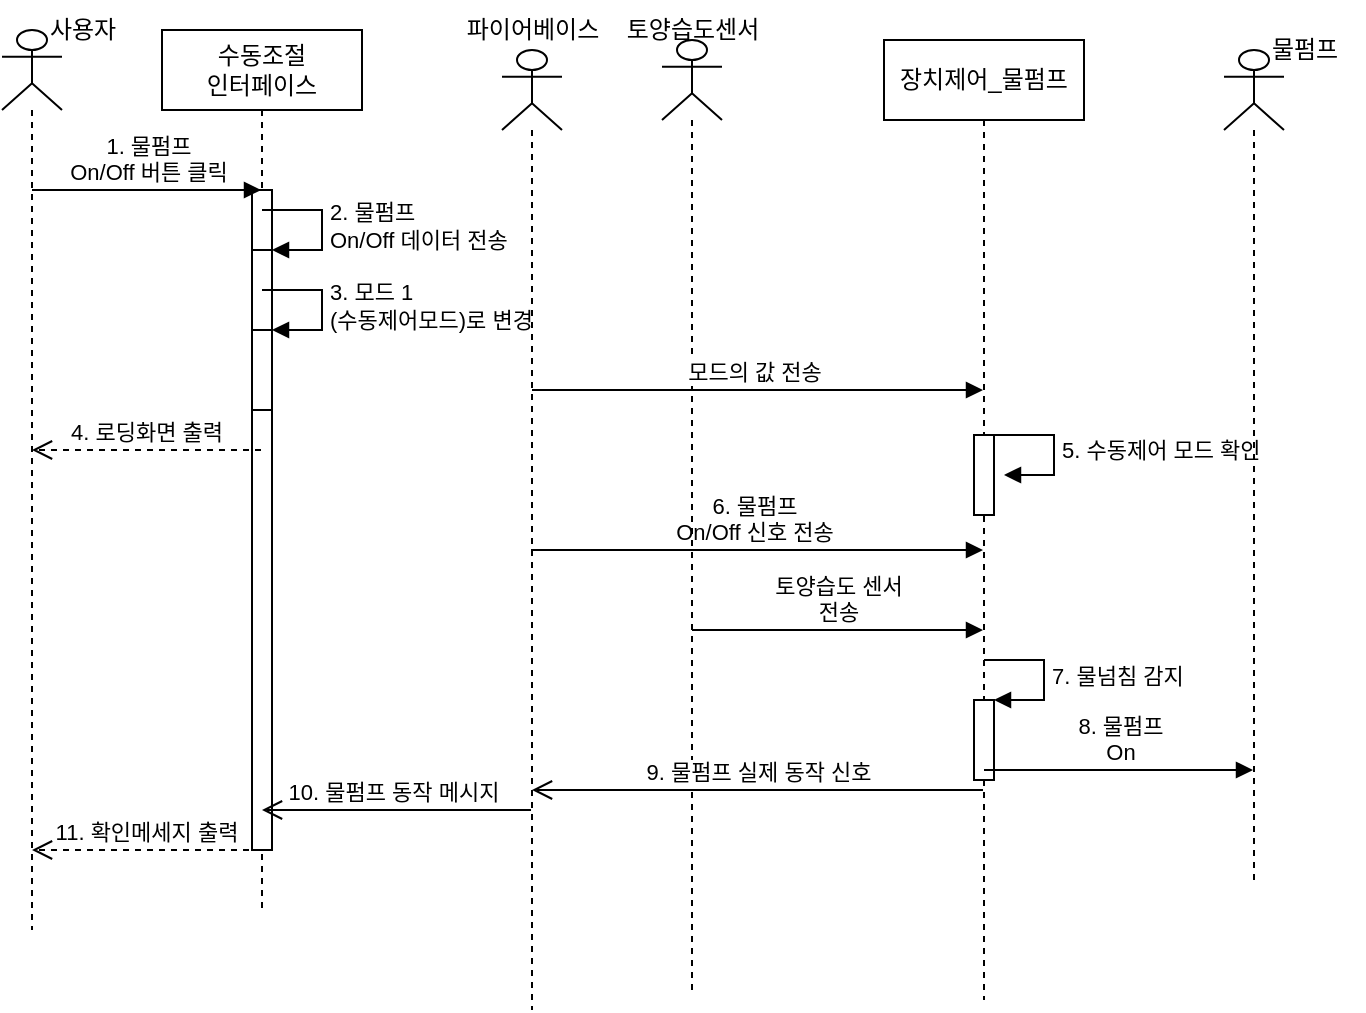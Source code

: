 <mxfile version="20.7.4" type="github">
  <diagram id="QDg-Uc9_VLPLqPZ0KN7H" name="페이지-1">
    <mxGraphModel dx="1050" dy="515" grid="1" gridSize="10" guides="1" tooltips="1" connect="1" arrows="1" fold="1" page="1" pageScale="1" pageWidth="3300" pageHeight="4681" math="0" shadow="0">
      <root>
        <mxCell id="0" />
        <mxCell id="1" parent="0" />
        <mxCell id="m533QYnePMexXK54dJPi-2" value="수동조절&lt;br&gt;&amp;nbsp;인터페이스&lt;span style=&quot;white-space: pre;&quot;&gt; &lt;/span&gt;" style="shape=umlLifeline;perimeter=lifelinePerimeter;whiteSpace=wrap;html=1;container=1;collapsible=0;recursiveResize=0;outlineConnect=0;" parent="1" vertex="1">
          <mxGeometry x="330" y="30" width="100" height="440" as="geometry" />
        </mxCell>
        <mxCell id="fCSJHaDYAhfbXdrU-aAX-2" value="" style="html=1;points=[];perimeter=orthogonalPerimeter;" parent="m533QYnePMexXK54dJPi-2" vertex="1">
          <mxGeometry x="45" y="80" width="10" height="330" as="geometry" />
        </mxCell>
        <mxCell id="_plVbec0pwTWiiQSQofc-3" value="" style="html=1;points=[];perimeter=orthogonalPerimeter;" vertex="1" parent="m533QYnePMexXK54dJPi-2">
          <mxGeometry x="45" y="110" width="10" height="40" as="geometry" />
        </mxCell>
        <mxCell id="_plVbec0pwTWiiQSQofc-4" value="&lt;span style=&quot;text-align: center;&quot;&gt;2. 물펌프&lt;/span&gt;&lt;br style=&quot;border-color: var(--border-color); text-align: center;&quot;&gt;&lt;span style=&quot;text-align: center;&quot;&gt;On/Off 데이터 전송&lt;/span&gt;" style="edgeStyle=orthogonalEdgeStyle;html=1;align=left;spacingLeft=2;endArrow=block;rounded=0;entryX=1;entryY=0;" edge="1" target="_plVbec0pwTWiiQSQofc-3" parent="m533QYnePMexXK54dJPi-2">
          <mxGeometry relative="1" as="geometry">
            <mxPoint x="50" y="90" as="sourcePoint" />
            <Array as="points">
              <mxPoint x="80" y="90" />
            </Array>
          </mxGeometry>
        </mxCell>
        <mxCell id="_plVbec0pwTWiiQSQofc-5" value="" style="html=1;points=[];perimeter=orthogonalPerimeter;" vertex="1" parent="m533QYnePMexXK54dJPi-2">
          <mxGeometry x="45" y="150" width="10" height="40" as="geometry" />
        </mxCell>
        <mxCell id="_plVbec0pwTWiiQSQofc-6" value="&lt;span style=&quot;text-align: center;&quot;&gt;3. 모드 1&lt;/span&gt;&lt;br style=&quot;border-color: var(--border-color); text-align: center;&quot;&gt;&lt;span style=&quot;text-align: center;&quot;&gt;(수동제어모드)로 변경&lt;/span&gt;" style="edgeStyle=orthogonalEdgeStyle;html=1;align=left;spacingLeft=2;endArrow=block;rounded=0;entryX=1;entryY=0;" edge="1" target="_plVbec0pwTWiiQSQofc-5" parent="m533QYnePMexXK54dJPi-2">
          <mxGeometry relative="1" as="geometry">
            <mxPoint x="50" y="130" as="sourcePoint" />
            <Array as="points">
              <mxPoint x="80" y="130" />
            </Array>
          </mxGeometry>
        </mxCell>
        <mxCell id="m533QYnePMexXK54dJPi-4" value="장치제어_물펌프" style="shape=umlLifeline;perimeter=lifelinePerimeter;whiteSpace=wrap;html=1;container=1;collapsible=0;recursiveResize=0;outlineConnect=0;" parent="1" vertex="1">
          <mxGeometry x="691" y="35" width="100" height="480" as="geometry" />
        </mxCell>
        <mxCell id="UEWJTj2JjrnhlsZKva8_-14" value="" style="html=1;points=[];perimeter=orthogonalPerimeter;" parent="m533QYnePMexXK54dJPi-4" vertex="1">
          <mxGeometry x="45" y="330" width="10" height="40" as="geometry" />
        </mxCell>
        <mxCell id="UEWJTj2JjrnhlsZKva8_-15" value="7. 물넘침 감지" style="edgeStyle=orthogonalEdgeStyle;html=1;align=left;spacingLeft=2;endArrow=block;rounded=0;entryX=1;entryY=0;" parent="m533QYnePMexXK54dJPi-4" target="UEWJTj2JjrnhlsZKva8_-14" edge="1">
          <mxGeometry relative="1" as="geometry">
            <mxPoint x="50" y="310" as="sourcePoint" />
            <Array as="points">
              <mxPoint x="80" y="310" />
            </Array>
          </mxGeometry>
        </mxCell>
        <mxCell id="fCSJHaDYAhfbXdrU-aAX-12" value="5. 수동제어 모드 확인" style="edgeStyle=orthogonalEdgeStyle;html=1;align=left;spacingLeft=2;endArrow=block;rounded=0;entryX=1;entryY=0;" parent="m533QYnePMexXK54dJPi-4" edge="1">
          <mxGeometry relative="1" as="geometry">
            <mxPoint x="55" y="197.5" as="sourcePoint" />
            <Array as="points">
              <mxPoint x="85" y="197.5" />
            </Array>
            <mxPoint x="60" y="217.5" as="targetPoint" />
          </mxGeometry>
        </mxCell>
        <mxCell id="fCSJHaDYAhfbXdrU-aAX-11" value="" style="html=1;points=[];perimeter=orthogonalPerimeter;" parent="m533QYnePMexXK54dJPi-4" vertex="1">
          <mxGeometry x="45" y="197.5" width="10" height="40" as="geometry" />
        </mxCell>
        <mxCell id="m533QYnePMexXK54dJPi-6" value="1. 물펌프&lt;br&gt;On/Off 버튼 클릭" style="html=1;verticalAlign=bottom;endArrow=block;rounded=0;" parent="1" source="UEWJTj2JjrnhlsZKva8_-1" target="m533QYnePMexXK54dJPi-2" edge="1">
          <mxGeometry width="80" relative="1" as="geometry">
            <mxPoint x="269.5" y="140" as="sourcePoint" />
            <mxPoint x="650" y="260" as="targetPoint" />
            <Array as="points">
              <mxPoint x="340" y="110" />
            </Array>
          </mxGeometry>
        </mxCell>
        <mxCell id="m533QYnePMexXK54dJPi-7" value="11. 확인메세지 출력" style="html=1;verticalAlign=bottom;endArrow=open;dashed=1;endSize=8;rounded=0;" parent="1" source="m533QYnePMexXK54dJPi-2" target="UEWJTj2JjrnhlsZKva8_-1" edge="1">
          <mxGeometry relative="1" as="geometry">
            <mxPoint x="650" y="260" as="sourcePoint" />
            <mxPoint x="269.5" y="170" as="targetPoint" />
            <Array as="points">
              <mxPoint x="350" y="440" />
            </Array>
          </mxGeometry>
        </mxCell>
        <mxCell id="m533QYnePMexXK54dJPi-10" value="6. 물펌프&lt;br&gt;On/Off 신호 전송" style="html=1;verticalAlign=bottom;endArrow=block;rounded=0;" parent="1" target="m533QYnePMexXK54dJPi-4" edge="1">
          <mxGeometry x="-0.019" width="80" relative="1" as="geometry">
            <mxPoint x="514.5" y="290" as="sourcePoint" />
            <mxPoint x="829.5" y="290" as="targetPoint" />
            <Array as="points">
              <mxPoint x="530" y="290" />
            </Array>
            <mxPoint as="offset" />
          </mxGeometry>
        </mxCell>
        <mxCell id="m533QYnePMexXK54dJPi-12" value="8. 물펌프&lt;br&gt;On" style="html=1;verticalAlign=bottom;endArrow=block;rounded=0;" parent="1" source="m533QYnePMexXK54dJPi-4" target="UEWJTj2JjrnhlsZKva8_-3" edge="1">
          <mxGeometry width="80" relative="1" as="geometry">
            <mxPoint x="721" y="420" as="sourcePoint" />
            <mxPoint x="870.5" y="390" as="targetPoint" />
            <Array as="points">
              <mxPoint x="802" y="400" />
            </Array>
          </mxGeometry>
        </mxCell>
        <mxCell id="UEWJTj2JjrnhlsZKva8_-1" value="" style="shape=umlLifeline;participant=umlActor;perimeter=lifelinePerimeter;whiteSpace=wrap;html=1;container=1;collapsible=0;recursiveResize=0;verticalAlign=top;spacingTop=36;outlineConnect=0;" parent="1" vertex="1">
          <mxGeometry x="250" y="30" width="30" height="450" as="geometry" />
        </mxCell>
        <mxCell id="UEWJTj2JjrnhlsZKva8_-2" value="사용자" style="text;html=1;align=center;verticalAlign=middle;resizable=0;points=[];autosize=1;strokeColor=none;fillColor=none;" parent="1" vertex="1">
          <mxGeometry x="260" y="15" width="60" height="30" as="geometry" />
        </mxCell>
        <mxCell id="UEWJTj2JjrnhlsZKva8_-3" value="" style="shape=umlLifeline;participant=umlActor;perimeter=lifelinePerimeter;whiteSpace=wrap;html=1;container=1;collapsible=0;recursiveResize=0;verticalAlign=top;spacingTop=36;outlineConnect=0;" parent="1" vertex="1">
          <mxGeometry x="861" y="40" width="30" height="415" as="geometry" />
        </mxCell>
        <mxCell id="UEWJTj2JjrnhlsZKva8_-4" value="물펌프" style="text;html=1;align=center;verticalAlign=middle;resizable=0;points=[];autosize=1;strokeColor=none;fillColor=none;" parent="1" vertex="1">
          <mxGeometry x="871" y="25" width="60" height="30" as="geometry" />
        </mxCell>
        <mxCell id="UEWJTj2JjrnhlsZKva8_-5" value="" style="shape=umlLifeline;participant=umlActor;perimeter=lifelinePerimeter;whiteSpace=wrap;html=1;container=1;collapsible=0;recursiveResize=0;verticalAlign=top;spacingTop=36;outlineConnect=0;" parent="1" vertex="1">
          <mxGeometry x="500" y="40" width="30" height="480" as="geometry" />
        </mxCell>
        <mxCell id="UEWJTj2JjrnhlsZKva8_-6" value="파이어베이스" style="text;html=1;align=center;verticalAlign=middle;resizable=0;points=[];autosize=1;strokeColor=none;fillColor=none;" parent="1" vertex="1">
          <mxGeometry x="465" y="15" width="100" height="30" as="geometry" />
        </mxCell>
        <mxCell id="UEWJTj2JjrnhlsZKva8_-9" value="" style="shape=umlLifeline;participant=umlActor;perimeter=lifelinePerimeter;whiteSpace=wrap;html=1;container=1;collapsible=0;recursiveResize=0;verticalAlign=top;spacingTop=36;outlineConnect=0;" parent="1" vertex="1">
          <mxGeometry x="580" y="35" width="30" height="475" as="geometry" />
        </mxCell>
        <mxCell id="UEWJTj2JjrnhlsZKva8_-10" value="토양습도센서" style="text;html=1;align=center;verticalAlign=middle;resizable=0;points=[];autosize=1;strokeColor=none;fillColor=none;" parent="1" vertex="1">
          <mxGeometry x="545" y="15" width="100" height="30" as="geometry" />
        </mxCell>
        <mxCell id="fCSJHaDYAhfbXdrU-aAX-3" value="4. 로딩화면 출력" style="html=1;verticalAlign=bottom;endArrow=open;dashed=1;endSize=8;rounded=0;" parent="1" source="m533QYnePMexXK54dJPi-2" target="UEWJTj2JjrnhlsZKva8_-1" edge="1">
          <mxGeometry relative="1" as="geometry">
            <mxPoint x="429.5" y="420" as="sourcePoint" />
            <mxPoint x="274.5" y="420" as="targetPoint" />
            <Array as="points">
              <mxPoint x="340" y="240" />
            </Array>
          </mxGeometry>
        </mxCell>
        <mxCell id="fCSJHaDYAhfbXdrU-aAX-5" value="9. 물펌프 실제 동작 신호" style="html=1;verticalAlign=bottom;endArrow=open;endSize=8;rounded=0;" parent="1" source="m533QYnePMexXK54dJPi-4" target="UEWJTj2JjrnhlsZKva8_-5" edge="1">
          <mxGeometry relative="1" as="geometry">
            <mxPoint x="500" y="420" as="sourcePoint" />
            <mxPoint x="345" y="420" as="targetPoint" />
            <Array as="points">
              <mxPoint x="620" y="410" />
            </Array>
          </mxGeometry>
        </mxCell>
        <mxCell id="fCSJHaDYAhfbXdrU-aAX-6" value="10. 물펌프 동작 메시지&amp;nbsp;" style="html=1;verticalAlign=bottom;endArrow=open;endSize=8;rounded=0;" parent="1" source="UEWJTj2JjrnhlsZKva8_-5" target="m533QYnePMexXK54dJPi-2" edge="1">
          <mxGeometry relative="1" as="geometry">
            <mxPoint x="764.5" y="420" as="sourcePoint" />
            <mxPoint x="464.5" y="420" as="targetPoint" />
            <Array as="points">
              <mxPoint x="400" y="420" />
            </Array>
          </mxGeometry>
        </mxCell>
        <mxCell id="fCSJHaDYAhfbXdrU-aAX-10" value="모드의 값 전송" style="html=1;verticalAlign=bottom;endArrow=block;rounded=0;" parent="1" source="UEWJTj2JjrnhlsZKva8_-5" target="m533QYnePMexXK54dJPi-4" edge="1">
          <mxGeometry x="-0.019" width="80" relative="1" as="geometry">
            <mxPoint x="464.5" y="280" as="sourcePoint" />
            <mxPoint x="739.5" y="210.0" as="targetPoint" />
            <Array as="points">
              <mxPoint x="570" y="210" />
            </Array>
            <mxPoint as="offset" />
          </mxGeometry>
        </mxCell>
        <mxCell id="UEWJTj2JjrnhlsZKva8_-11" value="토양습도 센서&lt;br&gt;전송" style="html=1;verticalAlign=bottom;endArrow=block;rounded=0;" parent="1" source="UEWJTj2JjrnhlsZKva8_-9" target="m533QYnePMexXK54dJPi-4" edge="1">
          <mxGeometry width="80" relative="1" as="geometry">
            <mxPoint x="511" y="330" as="sourcePoint" />
            <mxPoint x="746" y="330" as="targetPoint" />
            <Array as="points">
              <mxPoint x="660" y="330" />
            </Array>
          </mxGeometry>
        </mxCell>
      </root>
    </mxGraphModel>
  </diagram>
</mxfile>
